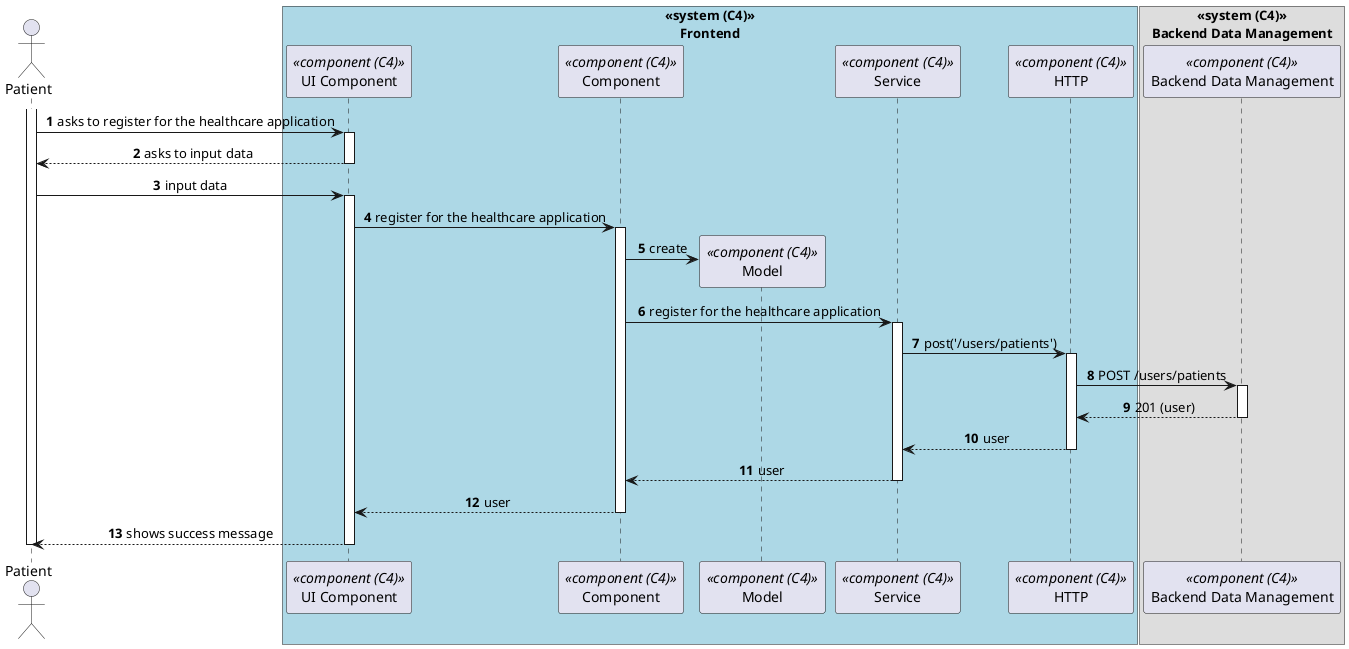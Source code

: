 @startuml process-view
autonumber
skinparam DefaultTextAlignment center
actor Patient as "Patient"

box "<<system (C4)>>\nFrontend"#LightBlue
    participant ComponentUI as "UI Component" <<component (C4)>>
    participant Component as "Component" <<component (C4)>>
    participant Model as "Model" <<component (C4)>>
    participant Service as "Service" <<component (C4)>>
    participant HTTP as "HTTP" <<component (C4)>>
end box

box "<<system (C4)>>\nBackend Data Management"
  participant BackendDataManagement as "Backend Data Management" <<component (C4)>>
end box

activate Patient

    Patient -> ComponentUI : asks to register for the healthcare application
    activate ComponentUI

        ComponentUI --> Patient: asks to input data

    deactivate ComponentUI

    Patient -> ComponentUI: input data
    activate ComponentUI

        ComponentUI -> Component : register for the healthcare application
        activate Component

            Component -> Model** : create
            
            Component -> Service : register for the healthcare application
            activate Service

                Service -> HTTP : post('/users/patients')

                activate HTTP
                    HTTP -> BackendDataManagement : POST /users/patients

                    activate BackendDataManagement

                        BackendDataManagement --> HTTP : 201 (user)

                    deactivate BackendDataManagement

                    HTTP --> Service : user

                deactivate HTTP

                Service --> Component : user
            deactivate Service

            Component --> ComponentUI : user
        deactivate Component

    Patient <-- ComponentUI : shows success message
    deactivate ComponentUI

deactivate Patient

@enduml
